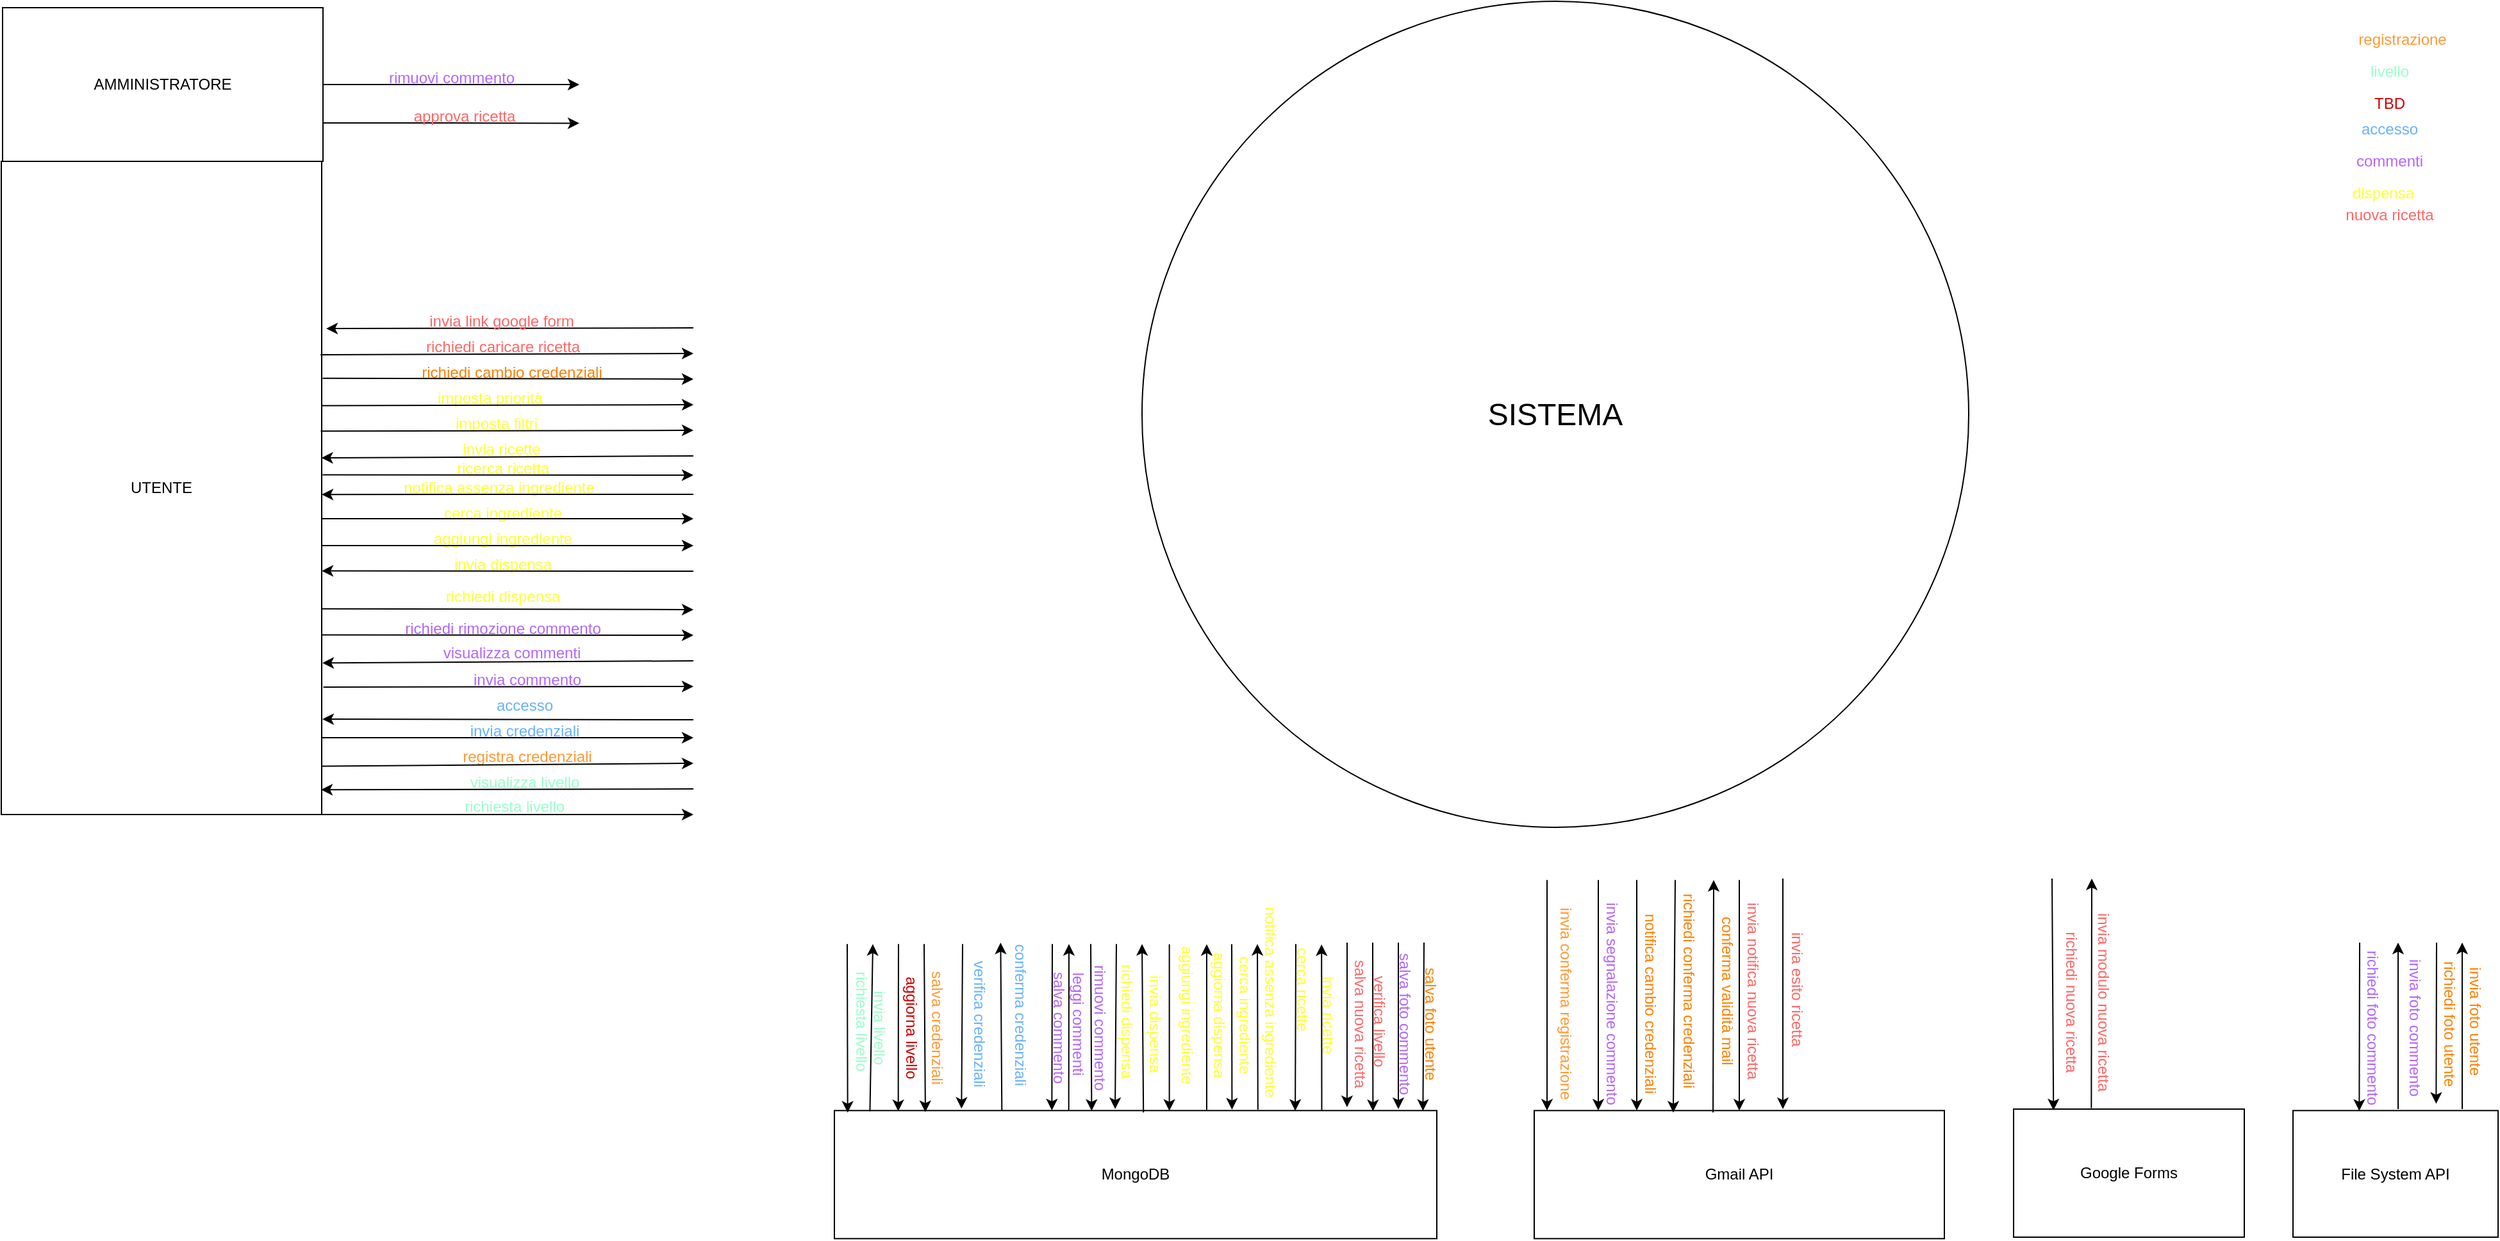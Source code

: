 <mxfile version="20.5.3" type="device"><diagram id="wQBlGms5R-B9E_tC6uIV" name="Pagina-1"><mxGraphModel dx="3764" dy="2195" grid="1" gridSize="10" guides="1" tooltips="1" connect="1" arrows="1" fold="1" page="1" pageScale="1" pageWidth="1169" pageHeight="827" math="0" shadow="0"><root><mxCell id="0"/><mxCell id="1" parent="0"/><mxCell id="0lq4EhsBohzgblfI7gjp-1" value="&lt;font style=&quot;font-size: 24px;&quot;&gt;SISTEMA&lt;/font&gt;" style="ellipse;whiteSpace=wrap;html=1;aspect=fixed;" parent="1" vertex="1"><mxGeometry x="880" y="-165" width="645" height="645" as="geometry"/></mxCell><mxCell id="uP_7H-w4UrX24b1T5Wkm-80" style="edgeStyle=orthogonalEdgeStyle;rounded=0;orthogonalLoop=1;jettySize=auto;html=1;exitX=1;exitY=0.75;exitDx=0;exitDy=0;fontColor=#FF8000;" edge="1" parent="1" source="0lq4EhsBohzgblfI7gjp-4"><mxGeometry relative="1" as="geometry"><mxPoint x="441" y="-69.778" as="targetPoint"/></mxGeometry></mxCell><mxCell id="0lq4EhsBohzgblfI7gjp-4" value="AMMINISTRATORE" style="rounded=0;whiteSpace=wrap;html=1;" parent="1" vertex="1"><mxGeometry x="-9" y="-160" width="250" height="120" as="geometry"/></mxCell><mxCell id="0lq4EhsBohzgblfI7gjp-5" value="UTENTE" style="rounded=0;whiteSpace=wrap;html=1;" parent="1" vertex="1"><mxGeometry x="-10" y="-40" width="250" height="510" as="geometry"/></mxCell><mxCell id="0lq4EhsBohzgblfI7gjp-6" value="MongoDB" style="rounded=0;whiteSpace=wrap;html=1;" parent="1" vertex="1"><mxGeometry x="640" y="701.16" width="470" height="100" as="geometry"/></mxCell><mxCell id="0lq4EhsBohzgblfI7gjp-7" value="File System API" style="rounded=0;whiteSpace=wrap;html=1;" parent="1" vertex="1"><mxGeometry x="1778" y="701.16" width="160" height="98.84" as="geometry"/></mxCell><mxCell id="0lq4EhsBohzgblfI7gjp-8" value="Gmail API" style="whiteSpace=wrap;html=1;" parent="1" vertex="1"><mxGeometry x="1186" y="701.16" width="320" height="100" as="geometry"/></mxCell><mxCell id="0lq4EhsBohzgblfI7gjp-9" value="Google Forms" style="whiteSpace=wrap;html=1;" parent="1" vertex="1"><mxGeometry x="1560" y="700" width="180" height="100" as="geometry"/></mxCell><mxCell id="0lq4EhsBohzgblfI7gjp-13" value="&lt;font style=&quot;font-size: 12px;&quot;&gt;richiesta &lt;/font&gt;&lt;font style=&quot;font-size: 12px;&quot;&gt;livello&lt;/font&gt;" style="text;html=1;align=center;verticalAlign=middle;resizable=0;points=[];autosize=1;fontSize=24;fontColor=#99FFCC;" parent="1" vertex="1"><mxGeometry x="340" y="440" width="100" height="40" as="geometry"/></mxCell><mxCell id="0lq4EhsBohzgblfI7gjp-14" value="" style="endArrow=classic;html=1;rounded=0;fontSize=12;entryX=0.022;entryY=0.016;entryDx=0;entryDy=0;entryPerimeter=0;" parent="1" edge="1" target="0lq4EhsBohzgblfI7gjp-6"><mxGeometry width="50" height="50" relative="1" as="geometry"><mxPoint x="650" y="571.16" as="sourcePoint"/><mxPoint x="650" y="691.16" as="targetPoint"/></mxGeometry></mxCell><mxCell id="0lq4EhsBohzgblfI7gjp-16" value="&lt;font style=&quot;font-size: 12px;&quot;&gt;richiesta &lt;/font&gt;&lt;font style=&quot;font-size: 12px;&quot;&gt;livello&lt;/font&gt;" style="text;html=1;align=center;verticalAlign=middle;resizable=0;points=[];autosize=1;strokeColor=none;fillColor=none;fontSize=24;rotation=90;fontColor=#99FFCC;" parent="1" vertex="1"><mxGeometry x="615" y="611.16" width="100" height="40" as="geometry"/></mxCell><mxCell id="0lq4EhsBohzgblfI7gjp-17" value="" style="endArrow=classic;html=1;rounded=0;fontSize=12;exitX=1;exitY=1;exitDx=0;exitDy=0;edgeStyle=elbowEdgeStyle;elbow=vertical;" parent="1" source="0lq4EhsBohzgblfI7gjp-5" edge="1"><mxGeometry width="50" height="50" relative="1" as="geometry"><mxPoint x="540" y="530" as="sourcePoint"/><mxPoint x="530" y="470" as="targetPoint"/></mxGeometry></mxCell><mxCell id="0lq4EhsBohzgblfI7gjp-20" value="invia livello" style="text;html=1;align=center;verticalAlign=middle;resizable=0;points=[];autosize=1;strokeColor=none;fillColor=none;fontSize=12;rotation=90;fontColor=#99FFCC;" parent="1" vertex="1"><mxGeometry x="635" y="621.16" width="80" height="30" as="geometry"/></mxCell><mxCell id="0lq4EhsBohzgblfI7gjp-22" value="visualizza livello" style="text;html=1;align=center;verticalAlign=middle;resizable=0;points=[];autosize=1;fontSize=12;fontColor=#99FFCC;" parent="1" vertex="1"><mxGeometry x="343" y="430" width="110" height="30" as="geometry"/></mxCell><mxCell id="0lq4EhsBohzgblfI7gjp-24" value="aggiorna livello" style="text;html=1;align=center;verticalAlign=middle;resizable=0;points=[];autosize=1;strokeColor=none;fillColor=none;fontSize=12;fontColor=#CC0000;rotation=90;" parent="1" vertex="1"><mxGeometry x="650" y="621.16" width="100" height="30" as="geometry"/></mxCell><mxCell id="0lq4EhsBohzgblfI7gjp-26" value="&lt;font color=&quot;#ff9933&quot;&gt;registra credenziali&lt;/font&gt;" style="text;html=1;align=center;verticalAlign=middle;resizable=0;points=[];autosize=1;strokeColor=none;fillColor=none;fontSize=12;fontColor=#CC0000;" parent="1" vertex="1"><mxGeometry x="340" y="410" width="120" height="30" as="geometry"/></mxCell><mxCell id="0lq4EhsBohzgblfI7gjp-28" value="salva credenziali" style="text;html=1;align=center;verticalAlign=middle;resizable=0;points=[];autosize=1;strokeColor=none;fillColor=none;fontSize=12;fontColor=#FF9933;rotation=90;" parent="1" vertex="1"><mxGeometry x="665" y="621.16" width="110" height="30" as="geometry"/></mxCell><mxCell id="0lq4EhsBohzgblfI7gjp-30" value="invia conferma registrazione" style="text;html=1;align=center;verticalAlign=middle;resizable=0;points=[];autosize=1;strokeColor=none;fillColor=none;fontSize=12;fontColor=#FF9933;rotation=90;" parent="1" vertex="1"><mxGeometry x="1125" y="602.32" width="170" height="30" as="geometry"/></mxCell><mxCell id="0lq4EhsBohzgblfI7gjp-31" value="registrazione" style="text;html=1;align=center;verticalAlign=middle;resizable=0;points=[];autosize=1;strokeColor=none;fillColor=none;fontSize=12;fontColor=#FF9933;" parent="1" vertex="1"><mxGeometry x="1818" y="-150" width="90" height="30" as="geometry"/></mxCell><mxCell id="0lq4EhsBohzgblfI7gjp-32" value="&lt;font color=&quot;#99ffcc&quot;&gt;livello&lt;/font&gt;" style="text;html=1;align=center;verticalAlign=middle;resizable=0;points=[];autosize=1;strokeColor=none;fillColor=none;fontSize=12;fontColor=#FF9933;" parent="1" vertex="1"><mxGeometry x="1828" y="-125" width="50" height="30" as="geometry"/></mxCell><mxCell id="0lq4EhsBohzgblfI7gjp-33" value="&lt;font color=&quot;#cc0000&quot;&gt;TBD&lt;/font&gt;" style="text;html=1;align=center;verticalAlign=middle;resizable=0;points=[];autosize=1;strokeColor=none;fillColor=none;fontSize=12;fontColor=#99FFCC;" parent="1" vertex="1"><mxGeometry x="1828" y="-100" width="50" height="30" as="geometry"/></mxCell><mxCell id="0lq4EhsBohzgblfI7gjp-35" value="&lt;font color=&quot;#66b2ff&quot;&gt;invia credenziali&lt;/font&gt;" style="text;html=1;align=center;verticalAlign=middle;resizable=0;points=[];autosize=1;strokeColor=none;fillColor=none;fontSize=12;fontColor=#CC0000;" parent="1" vertex="1"><mxGeometry x="343" y="390" width="110" height="30" as="geometry"/></mxCell><mxCell id="0lq4EhsBohzgblfI7gjp-37" value="verifica credenziali" style="text;html=1;align=center;verticalAlign=middle;resizable=0;points=[];autosize=1;strokeColor=none;fillColor=none;fontSize=12;fontColor=#66B2FF;rotation=90;" parent="1" vertex="1"><mxGeometry x="693" y="618.16" width="120" height="30" as="geometry"/></mxCell><mxCell id="0lq4EhsBohzgblfI7gjp-39" value="conferma credenziali" style="text;html=1;align=center;verticalAlign=middle;resizable=0;points=[];autosize=1;strokeColor=none;fillColor=none;fontSize=12;fontColor=#66B2FF;rotation=90;" parent="1" vertex="1"><mxGeometry x="720" y="611.16" width="130" height="30" as="geometry"/></mxCell><mxCell id="0lq4EhsBohzgblfI7gjp-40" value="" style="endArrow=classic;html=1;rounded=0;fontSize=12;fontColor=#66B2FF;elbow=vertical;entryX=1.002;entryY=0.854;entryDx=0;entryDy=0;entryPerimeter=0;" parent="1" target="0lq4EhsBohzgblfI7gjp-5" edge="1"><mxGeometry width="50" height="50" relative="1" as="geometry"><mxPoint x="530" y="396" as="sourcePoint"/><mxPoint x="600" y="480" as="targetPoint"/></mxGeometry></mxCell><mxCell id="0lq4EhsBohzgblfI7gjp-41" value="accesso" style="text;html=1;align=center;verticalAlign=middle;resizable=0;points=[];autosize=1;strokeColor=none;fillColor=none;fontSize=12;fontColor=#66B2FF;" parent="1" vertex="1"><mxGeometry x="363" y="370" width="70" height="30" as="geometry"/></mxCell><mxCell id="0lq4EhsBohzgblfI7gjp-42" value="accesso" style="text;html=1;align=center;verticalAlign=middle;resizable=0;points=[];autosize=1;strokeColor=none;fillColor=none;fontSize=12;fontColor=#66B2FF;" parent="1" vertex="1"><mxGeometry x="1818" y="-80" width="70" height="30" as="geometry"/></mxCell><mxCell id="0lq4EhsBohzgblfI7gjp-44" value="&lt;font color=&quot;#b266ff&quot;&gt;invia commento&lt;/font&gt;" style="text;html=1;align=center;verticalAlign=middle;resizable=0;points=[];autosize=1;strokeColor=none;fillColor=none;fontSize=12;fontColor=#66B2FF;" parent="1" vertex="1"><mxGeometry x="345" y="350" width="110" height="30" as="geometry"/></mxCell><mxCell id="0lq4EhsBohzgblfI7gjp-48" value="salva commento" style="text;html=1;align=center;verticalAlign=middle;resizable=0;points=[];autosize=1;strokeColor=none;fillColor=none;fontSize=12;fontColor=#B266FF;rotation=90;" parent="1" vertex="1"><mxGeometry x="760" y="621.16" width="110" height="30" as="geometry"/></mxCell><mxCell id="0lq4EhsBohzgblfI7gjp-50" value="leggi commenti" style="text;html=1;align=center;verticalAlign=middle;resizable=0;points=[];autosize=1;strokeColor=none;fillColor=none;fontSize=12;fontColor=#B266FF;rotation=90;" parent="1" vertex="1"><mxGeometry x="780" y="618.16" width="100" height="30" as="geometry"/></mxCell><mxCell id="0lq4EhsBohzgblfI7gjp-52" value="visualizza commenti" style="text;html=1;align=center;verticalAlign=middle;resizable=0;points=[];autosize=1;strokeColor=none;fillColor=none;fontSize=12;fontColor=#B266FF;" parent="1" vertex="1"><mxGeometry x="323" y="329" width="130" height="30" as="geometry"/></mxCell><mxCell id="0lq4EhsBohzgblfI7gjp-54" value="richiedi rimozione commento" style="text;html=1;align=center;verticalAlign=middle;resizable=0;points=[];autosize=1;strokeColor=none;fillColor=none;fontSize=12;fontColor=#B266FF;" parent="1" vertex="1"><mxGeometry x="291" y="310" width="180" height="30" as="geometry"/></mxCell><mxCell id="0lq4EhsBohzgblfI7gjp-56" value="rimuovi commento" style="text;html=1;align=center;verticalAlign=middle;resizable=0;points=[];autosize=1;strokeColor=none;fillColor=none;fontSize=12;fontColor=#B266FF;rotation=90;" parent="1" vertex="1"><mxGeometry x="787" y="621.16" width="120" height="30" as="geometry"/></mxCell><mxCell id="0lq4EhsBohzgblfI7gjp-60" value="invia segnalazione commento" style="text;html=1;align=center;verticalAlign=middle;resizable=0;points=[];autosize=1;strokeColor=none;fillColor=none;fontSize=12;fontColor=#B266FF;rotation=90;" parent="1" vertex="1"><mxGeometry x="1156" y="602.32" width="180" height="30" as="geometry"/></mxCell><mxCell id="0lq4EhsBohzgblfI7gjp-62" value="rimuovi commento" style="text;html=1;align=center;verticalAlign=middle;resizable=0;points=[];autosize=1;strokeColor=none;fillColor=none;fontSize=12;fontColor=#B266FF;rotation=0;" parent="1" vertex="1"><mxGeometry x="281" y="-120" width="120" height="30" as="geometry"/></mxCell><mxCell id="0lq4EhsBohzgblfI7gjp-63" value="" style="endArrow=classic;html=1;rounded=0;fontSize=12;fontColor=#B266FF;elbow=vertical;entryX=0.998;entryY=0.962;entryDx=0;entryDy=0;entryPerimeter=0;" parent="1" target="0lq4EhsBohzgblfI7gjp-5" edge="1"><mxGeometry width="50" height="50" relative="1" as="geometry"><mxPoint x="530" y="450" as="sourcePoint"/><mxPoint x="590" y="360" as="targetPoint"/></mxGeometry></mxCell><mxCell id="0lq4EhsBohzgblfI7gjp-64" value="" style="endArrow=classic;html=1;rounded=0;fontSize=12;fontColor=#B266FF;elbow=vertical;exitX=1;exitY=0.926;exitDx=0;exitDy=0;exitPerimeter=0;" parent="1" source="0lq4EhsBohzgblfI7gjp-5" edge="1"><mxGeometry width="50" height="50" relative="1" as="geometry"><mxPoint x="540" y="410" as="sourcePoint"/><mxPoint x="530" y="430" as="targetPoint"/></mxGeometry></mxCell><mxCell id="0lq4EhsBohzgblfI7gjp-65" value="" style="endArrow=classic;html=1;rounded=0;fontSize=12;fontColor=#B266FF;elbow=vertical;" parent="1" edge="1"><mxGeometry width="50" height="50" relative="1" as="geometry"><mxPoint x="240" y="410" as="sourcePoint"/><mxPoint x="530" y="410" as="targetPoint"/></mxGeometry></mxCell><mxCell id="0lq4EhsBohzgblfI7gjp-67" value="" style="endArrow=classic;html=1;rounded=0;fontSize=12;fontColor=#B266FF;elbow=vertical;exitX=1.005;exitY=0.805;exitDx=0;exitDy=0;exitPerimeter=0;" parent="1" source="0lq4EhsBohzgblfI7gjp-5" edge="1"><mxGeometry width="50" height="50" relative="1" as="geometry"><mxPoint x="480" y="360" as="sourcePoint"/><mxPoint x="530" y="370" as="targetPoint"/></mxGeometry></mxCell><mxCell id="0lq4EhsBohzgblfI7gjp-70" value="" style="endArrow=classic;html=1;rounded=0;fontSize=12;fontColor=#B266FF;elbow=vertical;exitX=1.002;exitY=0.725;exitDx=0;exitDy=0;exitPerimeter=0;" parent="1" source="0lq4EhsBohzgblfI7gjp-5" edge="1"><mxGeometry width="50" height="50" relative="1" as="geometry"><mxPoint x="420" y="330" as="sourcePoint"/><mxPoint x="530" y="330" as="targetPoint"/></mxGeometry></mxCell><mxCell id="0lq4EhsBohzgblfI7gjp-71" value="commenti" style="text;html=1;align=center;verticalAlign=middle;resizable=0;points=[];autosize=1;strokeColor=none;fillColor=none;fontSize=12;fontColor=#B266FF;" parent="1" vertex="1"><mxGeometry x="1813" y="-55" width="80" height="30" as="geometry"/></mxCell><mxCell id="uP_7H-w4UrX24b1T5Wkm-2" value="&lt;font color=&quot;#ffff33&quot;&gt;richiedi dispensa&lt;/font&gt;" style="text;html=1;align=center;verticalAlign=middle;resizable=0;points=[];autosize=1;" vertex="1" parent="1"><mxGeometry x="326" y="285" width="110" height="30" as="geometry"/></mxCell><mxCell id="uP_7H-w4UrX24b1T5Wkm-4" value="richiedi dispensa" style="text;html=1;align=center;verticalAlign=middle;resizable=0;points=[];autosize=1;strokeColor=none;fillColor=none;fontColor=#FFFF33;rotation=90;" vertex="1" parent="1"><mxGeometry x="813" y="616.16" width="110" height="30" as="geometry"/></mxCell><mxCell id="uP_7H-w4UrX24b1T5Wkm-6" value="invia dispensa" style="text;html=1;align=center;verticalAlign=middle;resizable=0;points=[];autosize=1;strokeColor=none;fillColor=none;fontColor=#FFFF33;rotation=90;" vertex="1" parent="1"><mxGeometry x="840" y="618.16" width="100" height="30" as="geometry"/></mxCell><mxCell id="uP_7H-w4UrX24b1T5Wkm-8" value="invia dispensa" style="text;html=1;align=center;verticalAlign=middle;resizable=0;points=[];autosize=1;strokeColor=none;fillColor=none;fontColor=#FFFF33;" vertex="1" parent="1"><mxGeometry x="331" y="260" width="100" height="30" as="geometry"/></mxCell><mxCell id="uP_7H-w4UrX24b1T5Wkm-10" value="aggiungi ingrediente" style="text;html=1;align=center;verticalAlign=middle;resizable=0;points=[];autosize=1;strokeColor=none;fillColor=none;fontColor=#FFFF33;" vertex="1" parent="1"><mxGeometry x="316" y="240" width="130" height="30" as="geometry"/></mxCell><mxCell id="uP_7H-w4UrX24b1T5Wkm-12" value="aggiungi ingrediente" style="text;html=1;align=center;verticalAlign=middle;resizable=0;points=[];autosize=1;strokeColor=none;fillColor=none;fontColor=#FFFF33;rotation=90;" vertex="1" parent="1"><mxGeometry x="850" y="611.16" width="130" height="30" as="geometry"/></mxCell><mxCell id="uP_7H-w4UrX24b1T5Wkm-14" value="aggiorna dispensa" style="text;html=1;align=center;verticalAlign=middle;resizable=0;points=[];autosize=1;strokeColor=none;fillColor=none;fontColor=#FFFF33;rotation=90;" vertex="1" parent="1"><mxGeometry x="880" y="611.16" width="120" height="30" as="geometry"/></mxCell><mxCell id="uP_7H-w4UrX24b1T5Wkm-16" value="cerca ingrediente" style="text;html=1;align=center;verticalAlign=middle;resizable=0;points=[];autosize=1;strokeColor=none;fillColor=none;fontColor=#FFFF33;" vertex="1" parent="1"><mxGeometry x="321" y="220" width="120" height="30" as="geometry"/></mxCell><mxCell id="uP_7H-w4UrX24b1T5Wkm-18" value="cerca ingrediente" style="text;html=1;align=center;verticalAlign=middle;resizable=0;points=[];autosize=1;strokeColor=none;fillColor=none;fontColor=#FFFF33;rotation=90;" vertex="1" parent="1"><mxGeometry x="900" y="611.16" width="120" height="30" as="geometry"/></mxCell><mxCell id="uP_7H-w4UrX24b1T5Wkm-20" value="notifica assenza ingrediente" style="text;html=1;align=center;verticalAlign=middle;resizable=0;points=[];autosize=1;strokeColor=none;fillColor=none;fontColor=#FFFF33;rotation=90;" vertex="1" parent="1"><mxGeometry x="895" y="601.16" width="170" height="30" as="geometry"/></mxCell><mxCell id="uP_7H-w4UrX24b1T5Wkm-22" value="notifica assenza ingrediente" style="text;html=1;align=center;verticalAlign=middle;resizable=0;points=[];autosize=1;strokeColor=none;fillColor=none;fontColor=#FFFF33;" vertex="1" parent="1"><mxGeometry x="293" y="200" width="170" height="30" as="geometry"/></mxCell><mxCell id="uP_7H-w4UrX24b1T5Wkm-24" value="ricerca ricetta" style="text;html=1;align=center;verticalAlign=middle;resizable=0;points=[];autosize=1;strokeColor=none;fillColor=none;fontColor=#FFFF33;" vertex="1" parent="1"><mxGeometry x="331" y="185" width="100" height="30" as="geometry"/></mxCell><mxCell id="uP_7H-w4UrX24b1T5Wkm-26" value="cerca ricette" style="text;html=1;align=center;verticalAlign=middle;resizable=0;points=[];autosize=1;strokeColor=none;fillColor=none;fontColor=#FFFF33;rotation=90;" vertex="1" parent="1"><mxGeometry x="960" y="591.16" width="90" height="30" as="geometry"/></mxCell><mxCell id="uP_7H-w4UrX24b1T5Wkm-28" value="invia ricette" style="text;html=1;align=center;verticalAlign=middle;resizable=0;points=[];autosize=1;strokeColor=none;fillColor=none;fontColor=#FFFF33;rotation=90;" vertex="1" parent="1"><mxGeometry x="985" y="611.16" width="80" height="30" as="geometry"/></mxCell><mxCell id="uP_7H-w4UrX24b1T5Wkm-30" value="invia ricette" style="text;html=1;align=center;verticalAlign=middle;resizable=0;points=[];autosize=1;strokeColor=none;fillColor=none;fontColor=#FFFF33;" vertex="1" parent="1"><mxGeometry x="340" y="170" width="80" height="30" as="geometry"/></mxCell><mxCell id="uP_7H-w4UrX24b1T5Wkm-33" value="imposta filtri" style="text;html=1;align=center;verticalAlign=middle;resizable=0;points=[];autosize=1;strokeColor=none;fillColor=none;fontColor=#FFFF33;" vertex="1" parent="1"><mxGeometry x="331" y="150" width="90" height="30" as="geometry"/></mxCell><mxCell id="uP_7H-w4UrX24b1T5Wkm-35" value="imposta priorità" style="text;html=1;align=center;verticalAlign=middle;resizable=0;points=[];autosize=1;strokeColor=none;fillColor=none;fontColor=#FFFF33;" vertex="1" parent="1"><mxGeometry x="316" y="130" width="110" height="30" as="geometry"/></mxCell><mxCell id="uP_7H-w4UrX24b1T5Wkm-36" value="dispensa" style="text;html=1;align=center;verticalAlign=middle;resizable=0;points=[];autosize=1;strokeColor=none;fillColor=none;fontColor=#FFFF33;" vertex="1" parent="1"><mxGeometry x="1813" y="-30" width="70" height="30" as="geometry"/></mxCell><mxCell id="uP_7H-w4UrX24b1T5Wkm-39" value="&lt;font color=&quot;#ff8000&quot;&gt;richiedi cambio credenziali&lt;/font&gt;" style="text;html=1;align=center;verticalAlign=middle;resizable=0;points=[];autosize=1;strokeColor=none;fillColor=none;fontColor=#FFFF33;" vertex="1" parent="1"><mxGeometry x="308" y="110" width="160" height="30" as="geometry"/></mxCell><mxCell id="uP_7H-w4UrX24b1T5Wkm-40" value="" style="endArrow=classic;html=1;rounded=0;fontColor=#FF8000;entryX=1.002;entryY=0.768;entryDx=0;entryDy=0;entryPerimeter=0;" edge="1" parent="1" target="0lq4EhsBohzgblfI7gjp-5"><mxGeometry width="50" height="50" relative="1" as="geometry"><mxPoint x="530" y="350" as="sourcePoint"/><mxPoint x="390" y="300" as="targetPoint"/></mxGeometry></mxCell><mxCell id="uP_7H-w4UrX24b1T5Wkm-41" value="" style="endArrow=classic;html=1;rounded=0;fontColor=#FF8000;exitX=0.998;exitY=0.685;exitDx=0;exitDy=0;exitPerimeter=0;" edge="1" parent="1" source="0lq4EhsBohzgblfI7gjp-5"><mxGeometry width="50" height="50" relative="1" as="geometry"><mxPoint x="340" y="350" as="sourcePoint"/><mxPoint x="530" y="310" as="targetPoint"/></mxGeometry></mxCell><mxCell id="uP_7H-w4UrX24b1T5Wkm-42" value="" style="endArrow=classic;html=1;rounded=0;fontColor=#FF8000;entryX=1;entryY=0.627;entryDx=0;entryDy=0;entryPerimeter=0;" edge="1" parent="1" target="0lq4EhsBohzgblfI7gjp-5"><mxGeometry width="50" height="50" relative="1" as="geometry"><mxPoint x="530" y="280" as="sourcePoint"/><mxPoint x="390" y="300" as="targetPoint"/></mxGeometry></mxCell><mxCell id="uP_7H-w4UrX24b1T5Wkm-43" value="" style="endArrow=classic;html=1;rounded=0;fontColor=#FF8000;" edge="1" parent="1"><mxGeometry width="50" height="50" relative="1" as="geometry"><mxPoint x="240" y="260" as="sourcePoint"/><mxPoint x="530" y="260" as="targetPoint"/></mxGeometry></mxCell><mxCell id="uP_7H-w4UrX24b1T5Wkm-44" value="" style="endArrow=classic;html=1;rounded=0;fontColor=#FF8000;exitX=0.998;exitY=0.547;exitDx=0;exitDy=0;exitPerimeter=0;" edge="1" parent="1" source="0lq4EhsBohzgblfI7gjp-5"><mxGeometry width="50" height="50" relative="1" as="geometry"><mxPoint x="340" y="350" as="sourcePoint"/><mxPoint x="530" y="239" as="targetPoint"/></mxGeometry></mxCell><mxCell id="uP_7H-w4UrX24b1T5Wkm-45" value="" style="endArrow=classic;html=1;rounded=0;fontColor=#FF8000;entryX=1;entryY=0.51;entryDx=0;entryDy=0;entryPerimeter=0;" edge="1" parent="1" target="0lq4EhsBohzgblfI7gjp-5"><mxGeometry width="50" height="50" relative="1" as="geometry"><mxPoint x="530" y="220" as="sourcePoint"/><mxPoint x="390" y="300" as="targetPoint"/></mxGeometry></mxCell><mxCell id="uP_7H-w4UrX24b1T5Wkm-46" value="" style="endArrow=classic;html=1;rounded=0;fontColor=#FF8000;exitX=1.003;exitY=0.48;exitDx=0;exitDy=0;exitPerimeter=0;" edge="1" parent="1" source="0lq4EhsBohzgblfI7gjp-5"><mxGeometry width="50" height="50" relative="1" as="geometry"><mxPoint x="380" y="220" as="sourcePoint"/><mxPoint x="530" y="205" as="targetPoint"/></mxGeometry></mxCell><mxCell id="uP_7H-w4UrX24b1T5Wkm-47" value="" style="endArrow=classic;html=1;rounded=0;fontColor=#FF8000;entryX=0.999;entryY=0.454;entryDx=0;entryDy=0;entryPerimeter=0;" edge="1" parent="1" target="0lq4EhsBohzgblfI7gjp-5"><mxGeometry width="50" height="50" relative="1" as="geometry"><mxPoint x="530" y="190" as="sourcePoint"/><mxPoint x="430" y="170" as="targetPoint"/></mxGeometry></mxCell><mxCell id="uP_7H-w4UrX24b1T5Wkm-48" value="" style="endArrow=classic;html=1;rounded=0;fontColor=#FF8000;exitX=0.997;exitY=0.413;exitDx=0;exitDy=0;exitPerimeter=0;" edge="1" parent="1" source="0lq4EhsBohzgblfI7gjp-5"><mxGeometry width="50" height="50" relative="1" as="geometry"><mxPoint x="380" y="220" as="sourcePoint"/><mxPoint x="530" y="170" as="targetPoint"/></mxGeometry></mxCell><mxCell id="uP_7H-w4UrX24b1T5Wkm-49" value="" style="endArrow=classic;html=1;rounded=0;fontColor=#FF8000;exitX=1;exitY=0.374;exitDx=0;exitDy=0;exitPerimeter=0;" edge="1" parent="1" source="0lq4EhsBohzgblfI7gjp-5"><mxGeometry width="50" height="50" relative="1" as="geometry"><mxPoint x="380" y="220" as="sourcePoint"/><mxPoint x="530" y="150" as="targetPoint"/></mxGeometry></mxCell><mxCell id="uP_7H-w4UrX24b1T5Wkm-50" value="" style="endArrow=classic;html=1;rounded=0;fontColor=#FF8000;exitX=1.003;exitY=0.332;exitDx=0;exitDy=0;exitPerimeter=0;" edge="1" parent="1" source="0lq4EhsBohzgblfI7gjp-5"><mxGeometry width="50" height="50" relative="1" as="geometry"><mxPoint x="380" y="220" as="sourcePoint"/><mxPoint x="530" y="130" as="targetPoint"/></mxGeometry></mxCell><mxCell id="uP_7H-w4UrX24b1T5Wkm-53" value="" style="endArrow=classic;html=1;rounded=0;fontColor=#FF8000;exitX=0.059;exitY=0.005;exitDx=0;exitDy=0;exitPerimeter=0;" edge="1" parent="1" source="0lq4EhsBohzgblfI7gjp-6"><mxGeometry width="50" height="50" relative="1" as="geometry"><mxPoint x="670" y="571.16" as="sourcePoint"/><mxPoint x="670" y="571.16" as="targetPoint"/></mxGeometry></mxCell><mxCell id="uP_7H-w4UrX24b1T5Wkm-54" value="" style="endArrow=classic;html=1;rounded=0;fontColor=#FF8000;entryX=0.106;entryY=0.005;entryDx=0;entryDy=0;entryPerimeter=0;" edge="1" parent="1" target="0lq4EhsBohzgblfI7gjp-6"><mxGeometry width="50" height="50" relative="1" as="geometry"><mxPoint x="690" y="571.16" as="sourcePoint"/><mxPoint x="750" y="591.16" as="targetPoint"/></mxGeometry></mxCell><mxCell id="uP_7H-w4UrX24b1T5Wkm-55" value="" style="endArrow=classic;html=1;rounded=0;fontColor=#FF8000;entryX=0.151;entryY=0.012;entryDx=0;entryDy=0;entryPerimeter=0;" edge="1" parent="1" target="0lq4EhsBohzgblfI7gjp-6"><mxGeometry width="50" height="50" relative="1" as="geometry"><mxPoint x="710" y="571.16" as="sourcePoint"/><mxPoint x="750" y="591.16" as="targetPoint"/></mxGeometry></mxCell><mxCell id="uP_7H-w4UrX24b1T5Wkm-56" value="" style="endArrow=classic;html=1;rounded=0;fontColor=#FF8000;entryX=0.211;entryY=-0.015;entryDx=0;entryDy=0;entryPerimeter=0;" edge="1" parent="1" target="0lq4EhsBohzgblfI7gjp-6"><mxGeometry width="50" height="50" relative="1" as="geometry"><mxPoint x="740" y="571.16" as="sourcePoint"/><mxPoint x="750" y="591.16" as="targetPoint"/></mxGeometry></mxCell><mxCell id="uP_7H-w4UrX24b1T5Wkm-57" value="" style="endArrow=classic;html=1;rounded=0;fontColor=#FF8000;exitX=0.278;exitY=0.002;exitDx=0;exitDy=0;exitPerimeter=0;entryX=0.068;entryY=1.011;entryDx=0;entryDy=0;entryPerimeter=0;" edge="1" parent="1" source="0lq4EhsBohzgblfI7gjp-6" target="0lq4EhsBohzgblfI7gjp-39"><mxGeometry width="50" height="50" relative="1" as="geometry"><mxPoint x="760" y="541.16" as="sourcePoint"/><mxPoint x="750" y="591.16" as="targetPoint"/></mxGeometry></mxCell><mxCell id="uP_7H-w4UrX24b1T5Wkm-58" value="" style="endArrow=classic;html=1;rounded=0;fontColor=#FF8000;entryX=0.361;entryY=-0.002;entryDx=0;entryDy=0;entryPerimeter=0;" edge="1" parent="1" target="0lq4EhsBohzgblfI7gjp-6"><mxGeometry width="50" height="50" relative="1" as="geometry"><mxPoint x="810" y="571.16" as="sourcePoint"/><mxPoint x="750" y="641.16" as="targetPoint"/></mxGeometry></mxCell><mxCell id="uP_7H-w4UrX24b1T5Wkm-59" value="" style="endArrow=classic;html=1;rounded=0;fontColor=#FF8000;exitX=0.389;exitY=-0.002;exitDx=0;exitDy=0;exitPerimeter=0;" edge="1" parent="1" source="0lq4EhsBohzgblfI7gjp-6"><mxGeometry width="50" height="50" relative="1" as="geometry"><mxPoint x="810" y="641.16" as="sourcePoint"/><mxPoint x="823" y="571.16" as="targetPoint"/></mxGeometry></mxCell><mxCell id="uP_7H-w4UrX24b1T5Wkm-60" value="" style="endArrow=classic;html=1;rounded=0;fontColor=#FF8000;entryX=0.427;entryY=0.002;entryDx=0;entryDy=0;entryPerimeter=0;" edge="1" parent="1" target="0lq4EhsBohzgblfI7gjp-6"><mxGeometry width="50" height="50" relative="1" as="geometry"><mxPoint x="840" y="571.16" as="sourcePoint"/><mxPoint x="860" y="591.16" as="targetPoint"/></mxGeometry></mxCell><mxCell id="uP_7H-w4UrX24b1T5Wkm-61" value="" style="endArrow=classic;html=1;rounded=0;fontColor=#FF8000;entryX=0.466;entryY=-0.012;entryDx=0;entryDy=0;entryPerimeter=0;" edge="1" parent="1" target="0lq4EhsBohzgblfI7gjp-6"><mxGeometry width="50" height="50" relative="1" as="geometry"><mxPoint x="860" y="571.16" as="sourcePoint"/><mxPoint x="860" y="591.16" as="targetPoint"/></mxGeometry></mxCell><mxCell id="uP_7H-w4UrX24b1T5Wkm-62" value="" style="endArrow=classic;html=1;rounded=0;fontColor=#FF8000;exitX=0.513;exitY=0.015;exitDx=0;exitDy=0;exitPerimeter=0;" edge="1" parent="1" source="0lq4EhsBohzgblfI7gjp-6"><mxGeometry width="50" height="50" relative="1" as="geometry"><mxPoint x="810" y="641.16" as="sourcePoint"/><mxPoint x="880" y="571.16" as="targetPoint"/></mxGeometry></mxCell><mxCell id="uP_7H-w4UrX24b1T5Wkm-63" value="" style="endArrow=classic;html=1;rounded=0;fontColor=#FF8000;exitX=0.078;exitY=0.956;exitDx=0;exitDy=0;exitPerimeter=0;entryX=0.556;entryY=0.002;entryDx=0;entryDy=0;entryPerimeter=0;" edge="1" parent="1" source="uP_7H-w4UrX24b1T5Wkm-12" target="0lq4EhsBohzgblfI7gjp-6"><mxGeometry width="50" height="50" relative="1" as="geometry"><mxPoint x="810" y="641.16" as="sourcePoint"/><mxPoint x="860" y="591.16" as="targetPoint"/></mxGeometry></mxCell><mxCell id="uP_7H-w4UrX24b1T5Wkm-64" value="" style="endArrow=classic;html=1;rounded=0;fontColor=#FF8000;exitX=0.618;exitY=-0.005;exitDx=0;exitDy=0;exitPerimeter=0;entryX=0.042;entryY=0.818;entryDx=0;entryDy=0;entryPerimeter=0;" edge="1" parent="1" source="0lq4EhsBohzgblfI7gjp-6" target="uP_7H-w4UrX24b1T5Wkm-14"><mxGeometry width="50" height="50" relative="1" as="geometry"><mxPoint x="810" y="641.16" as="sourcePoint"/><mxPoint x="860" y="591.16" as="targetPoint"/></mxGeometry></mxCell><mxCell id="uP_7H-w4UrX24b1T5Wkm-65" value="" style="endArrow=classic;html=1;rounded=0;fontColor=#FF8000;exitX=0.042;exitY=0.833;exitDx=0;exitDy=0;exitPerimeter=0;entryX=0.66;entryY=-0.008;entryDx=0;entryDy=0;entryPerimeter=0;" edge="1" parent="1" source="uP_7H-w4UrX24b1T5Wkm-18" target="0lq4EhsBohzgblfI7gjp-6"><mxGeometry width="50" height="50" relative="1" as="geometry"><mxPoint x="810" y="641.16" as="sourcePoint"/><mxPoint x="860" y="591.16" as="targetPoint"/></mxGeometry></mxCell><mxCell id="uP_7H-w4UrX24b1T5Wkm-66" value="" style="endArrow=classic;html=1;rounded=0;fontColor=#FF8000;exitX=0.703;exitY=-0.008;exitDx=0;exitDy=0;exitPerimeter=0;entryX=0.235;entryY=0.833;entryDx=0;entryDy=0;entryPerimeter=0;" edge="1" parent="1" source="0lq4EhsBohzgblfI7gjp-6" target="uP_7H-w4UrX24b1T5Wkm-20"><mxGeometry width="50" height="50" relative="1" as="geometry"><mxPoint x="810" y="641.16" as="sourcePoint"/><mxPoint x="860" y="591.16" as="targetPoint"/></mxGeometry></mxCell><mxCell id="uP_7H-w4UrX24b1T5Wkm-68" value="" style="endArrow=classic;html=1;rounded=0;fontColor=#FF8000;exitX=0.111;exitY=0.667;exitDx=0;exitDy=0;exitPerimeter=0;entryX=0.765;entryY=0.002;entryDx=0;entryDy=0;entryPerimeter=0;" edge="1" parent="1" source="uP_7H-w4UrX24b1T5Wkm-26" target="0lq4EhsBohzgblfI7gjp-6"><mxGeometry width="50" height="50" relative="1" as="geometry"><mxPoint x="810" y="641.16" as="sourcePoint"/><mxPoint x="860" y="591.16" as="targetPoint"/></mxGeometry></mxCell><mxCell id="uP_7H-w4UrX24b1T5Wkm-69" value="" style="endArrow=classic;html=1;rounded=0;fontColor=#FF8000;exitX=0.809;exitY=0;exitDx=0;exitDy=0;exitPerimeter=0;entryX=0.114;entryY=-0.003;entryDx=0;entryDy=0;entryPerimeter=0;" edge="1" parent="1" source="0lq4EhsBohzgblfI7gjp-6" target="uP_7H-w4UrX24b1T5Wkm-26"><mxGeometry width="50" height="50" relative="1" as="geometry"><mxPoint x="950" y="641.16" as="sourcePoint"/><mxPoint x="1000" y="591.16" as="targetPoint"/></mxGeometry></mxCell><mxCell id="uP_7H-w4UrX24b1T5Wkm-71" value="" style="endArrow=classic;html=1;rounded=0;fontColor=#FF8000;" edge="1" parent="1"><mxGeometry width="50" height="50" relative="1" as="geometry"><mxPoint x="1196" y="521.16" as="sourcePoint"/><mxPoint x="1196" y="701.16" as="targetPoint"/></mxGeometry></mxCell><mxCell id="uP_7H-w4UrX24b1T5Wkm-72" value="" style="endArrow=classic;html=1;rounded=0;fontColor=#FF8000;" edge="1" parent="1"><mxGeometry width="50" height="50" relative="1" as="geometry"><mxPoint x="1236" y="521.16" as="sourcePoint"/><mxPoint x="1236" y="701.16" as="targetPoint"/></mxGeometry></mxCell><mxCell id="uP_7H-w4UrX24b1T5Wkm-73" value="" style="endArrow=classic;html=1;rounded=0;fontColor=#FF8000;entryX=0.25;entryY=0;entryDx=0;entryDy=0;" edge="1" parent="1" target="0lq4EhsBohzgblfI7gjp-8"><mxGeometry width="50" height="50" relative="1" as="geometry"><mxPoint x="1266" y="521.16" as="sourcePoint"/><mxPoint x="1226" y="551.16" as="targetPoint"/></mxGeometry></mxCell><mxCell id="uP_7H-w4UrX24b1T5Wkm-74" value="notifica cambio credenziali" style="text;html=1;align=center;verticalAlign=middle;resizable=0;points=[];autosize=1;strokeColor=none;fillColor=none;fontColor=#FF8000;rotation=90;" vertex="1" parent="1"><mxGeometry x="1196" y="602.32" width="160" height="30" as="geometry"/></mxCell><mxCell id="uP_7H-w4UrX24b1T5Wkm-75" value="" style="endArrow=classic;html=1;rounded=0;fontColor=#FF8000;entryX=0.339;entryY=0.016;entryDx=0;entryDy=0;entryPerimeter=0;" edge="1" parent="1" target="0lq4EhsBohzgblfI7gjp-8"><mxGeometry width="50" height="50" relative="1" as="geometry"><mxPoint x="1296" y="521.16" as="sourcePoint"/><mxPoint x="1266" y="551.16" as="targetPoint"/></mxGeometry></mxCell><mxCell id="uP_7H-w4UrX24b1T5Wkm-76" value="richiedi conferma credenziali" style="text;html=1;align=center;verticalAlign=middle;resizable=0;points=[];autosize=1;strokeColor=none;fillColor=none;fontColor=#FF8000;rotation=90;" vertex="1" parent="1"><mxGeometry x="1216" y="592.32" width="180" height="30" as="geometry"/></mxCell><mxCell id="uP_7H-w4UrX24b1T5Wkm-77" value="" style="endArrow=classic;html=1;rounded=0;fontColor=#FF8000;exitX=0.436;exitY=0.015;exitDx=0;exitDy=0;exitPerimeter=0;" edge="1" parent="1" source="0lq4EhsBohzgblfI7gjp-8"><mxGeometry width="50" height="50" relative="1" as="geometry"><mxPoint x="1216" y="601.16" as="sourcePoint"/><mxPoint x="1326" y="521.16" as="targetPoint"/></mxGeometry></mxCell><mxCell id="uP_7H-w4UrX24b1T5Wkm-78" value="conferma validità mail" style="text;html=1;align=center;verticalAlign=middle;resizable=0;points=[];autosize=1;strokeColor=none;fillColor=none;fontColor=#FF8000;rotation=90;" vertex="1" parent="1"><mxGeometry x="1266" y="592.32" width="140" height="30" as="geometry"/></mxCell><mxCell id="uP_7H-w4UrX24b1T5Wkm-79" value="" style="endArrow=classic;html=1;rounded=0;fontColor=#FF8000;exitX=1;exitY=0.5;exitDx=0;exitDy=0;" edge="1" parent="1" source="0lq4EhsBohzgblfI7gjp-4"><mxGeometry width="50" height="50" relative="1" as="geometry"><mxPoint x="261" y="-120" as="sourcePoint"/><mxPoint x="441" y="-100" as="targetPoint"/></mxGeometry></mxCell><mxCell id="uP_7H-w4UrX24b1T5Wkm-81" value="&lt;font color=&quot;#ff6666&quot;&gt;approva ricetta&lt;/font&gt;" style="text;html=1;align=center;verticalAlign=middle;resizable=0;points=[];autosize=1;strokeColor=none;fillColor=none;fontColor=#FF8000;" vertex="1" parent="1"><mxGeometry x="301" y="-90" width="100" height="30" as="geometry"/></mxCell><mxCell id="uP_7H-w4UrX24b1T5Wkm-82" value="" style="endArrow=classic;html=1;rounded=0;fontColor=#FF6666;exitX=0.996;exitY=0.296;exitDx=0;exitDy=0;exitPerimeter=0;" edge="1" parent="1" source="0lq4EhsBohzgblfI7gjp-5"><mxGeometry width="50" height="50" relative="1" as="geometry"><mxPoint x="240" y="120" as="sourcePoint"/><mxPoint x="530" y="110" as="targetPoint"/></mxGeometry></mxCell><mxCell id="uP_7H-w4UrX24b1T5Wkm-83" value="richiedi caricare ricetta" style="text;html=1;align=center;verticalAlign=middle;resizable=0;points=[];autosize=1;strokeColor=none;fillColor=none;fontColor=#FF6666;" vertex="1" parent="1"><mxGeometry x="311" y="90" width="140" height="30" as="geometry"/></mxCell><mxCell id="uP_7H-w4UrX24b1T5Wkm-84" value="" style="endArrow=classic;html=1;rounded=0;fontColor=#FF6666;entryX=1.014;entryY=0.256;entryDx=0;entryDy=0;entryPerimeter=0;" edge="1" parent="1" target="0lq4EhsBohzgblfI7gjp-5"><mxGeometry width="50" height="50" relative="1" as="geometry"><mxPoint x="530" y="90" as="sourcePoint"/><mxPoint x="420" y="60" as="targetPoint"/></mxGeometry></mxCell><mxCell id="uP_7H-w4UrX24b1T5Wkm-85" value="invia link google form" style="text;html=1;align=center;verticalAlign=middle;resizable=0;points=[];autosize=1;strokeColor=none;fillColor=none;fontColor=#FF6666;" vertex="1" parent="1"><mxGeometry x="310" y="70" width="140" height="30" as="geometry"/></mxCell><mxCell id="uP_7H-w4UrX24b1T5Wkm-86" value="" style="endArrow=classic;html=1;rounded=0;fontColor=#FF6666;entryX=0.5;entryY=0;entryDx=0;entryDy=0;" edge="1" parent="1" target="0lq4EhsBohzgblfI7gjp-8"><mxGeometry width="50" height="50" relative="1" as="geometry"><mxPoint x="1346" y="521.16" as="sourcePoint"/><mxPoint x="1446" y="561.16" as="targetPoint"/></mxGeometry></mxCell><mxCell id="uP_7H-w4UrX24b1T5Wkm-87" value="invia notifica nuova ricetta" style="text;html=1;align=center;verticalAlign=middle;resizable=0;points=[];autosize=1;strokeColor=none;fillColor=none;fontColor=#FF6666;rotation=90;" vertex="1" parent="1"><mxGeometry x="1276" y="592.32" width="160" height="30" as="geometry"/></mxCell><mxCell id="uP_7H-w4UrX24b1T5Wkm-88" value="" style="endArrow=classic;html=1;rounded=0;fontColor=#FF6666;entryX=0.173;entryY=0.01;entryDx=0;entryDy=0;entryPerimeter=0;" edge="1" parent="1" target="0lq4EhsBohzgblfI7gjp-9"><mxGeometry width="50" height="50" relative="1" as="geometry"><mxPoint x="1590" y="520" as="sourcePoint"/><mxPoint x="1380" y="560" as="targetPoint"/></mxGeometry></mxCell><mxCell id="uP_7H-w4UrX24b1T5Wkm-89" value="richiedi nuova ricetta" style="text;html=1;align=center;verticalAlign=middle;resizable=0;points=[];autosize=1;strokeColor=none;fillColor=none;fontColor=#FF6666;rotation=90;" vertex="1" parent="1"><mxGeometry x="1540" y="601.16" width="130" height="30" as="geometry"/></mxCell><mxCell id="uP_7H-w4UrX24b1T5Wkm-90" value="" style="endArrow=classic;html=1;rounded=0;fontColor=#FF6666;entryX=0.851;entryY=-0.027;entryDx=0;entryDy=0;entryPerimeter=0;" edge="1" parent="1" target="0lq4EhsBohzgblfI7gjp-6"><mxGeometry width="50" height="50" relative="1" as="geometry"><mxPoint x="1040" y="570" as="sourcePoint"/><mxPoint x="1430" y="560" as="targetPoint"/></mxGeometry></mxCell><mxCell id="uP_7H-w4UrX24b1T5Wkm-91" value="salva nuova ricetta" style="text;html=1;align=center;verticalAlign=middle;resizable=0;points=[];autosize=1;strokeColor=none;fillColor=none;fontColor=#FF6666;rotation=90;" vertex="1" parent="1"><mxGeometry x="990" y="618.16" width="120" height="30" as="geometry"/></mxCell><mxCell id="uP_7H-w4UrX24b1T5Wkm-92" value="" style="endArrow=classic;html=1;rounded=0;fontColor=#FF6666;exitX=0.337;exitY=-0.007;exitDx=0;exitDy=0;exitPerimeter=0;" edge="1" parent="1" source="0lq4EhsBohzgblfI7gjp-9"><mxGeometry width="50" height="50" relative="1" as="geometry"><mxPoint x="1490" y="610" as="sourcePoint"/><mxPoint x="1621" y="520" as="targetPoint"/></mxGeometry></mxCell><mxCell id="uP_7H-w4UrX24b1T5Wkm-93" value="invia modulo nuova ricetta" style="text;html=1;align=center;verticalAlign=middle;resizable=0;points=[];autosize=1;strokeColor=none;fillColor=none;fontColor=#FF6666;rotation=90;" vertex="1" parent="1"><mxGeometry x="1550" y="601.16" width="160" height="30" as="geometry"/></mxCell><mxCell id="uP_7H-w4UrX24b1T5Wkm-94" value="nuova ricetta" style="text;html=1;align=center;verticalAlign=middle;resizable=0;points=[];autosize=1;strokeColor=none;fillColor=none;fontColor=#FF6666;" vertex="1" parent="1"><mxGeometry x="1808" y="-13" width="90" height="30" as="geometry"/></mxCell><mxCell id="uP_7H-w4UrX24b1T5Wkm-95" value="" style="endArrow=classic;html=1;rounded=0;fontColor=#FF6666;entryX=0.894;entryY=0.005;entryDx=0;entryDy=0;entryPerimeter=0;" edge="1" parent="1" target="0lq4EhsBohzgblfI7gjp-6"><mxGeometry width="50" height="50" relative="1" as="geometry"><mxPoint x="1060" y="570" as="sourcePoint"/><mxPoint x="1070" y="701.684" as="targetPoint"/></mxGeometry></mxCell><mxCell id="uP_7H-w4UrX24b1T5Wkm-96" value="verifica livello" style="text;html=1;align=center;verticalAlign=middle;resizable=0;points=[];autosize=1;strokeColor=none;fillColor=none;fontColor=#FF6666;rotation=90;" vertex="1" parent="1"><mxGeometry x="1020" y="616.16" width="90" height="30" as="geometry"/></mxCell><mxCell id="uP_7H-w4UrX24b1T5Wkm-98" value="" style="endArrow=classic;html=1;rounded=0;fontColor=#FF6666;entryX=0.323;entryY=0.002;entryDx=0;entryDy=0;entryPerimeter=0;" edge="1" parent="1" target="0lq4EhsBohzgblfI7gjp-7"><mxGeometry width="50" height="50" relative="1" as="geometry"><mxPoint x="1830" y="570" as="sourcePoint"/><mxPoint x="1860" y="670" as="targetPoint"/></mxGeometry></mxCell><mxCell id="uP_7H-w4UrX24b1T5Wkm-99" value="&lt;font color=&quot;#b266ff&quot;&gt;richiedi foto commento&lt;/font&gt;" style="text;html=1;align=center;verticalAlign=middle;resizable=0;points=[];autosize=1;strokeColor=none;fillColor=none;fontColor=#FF6666;rotation=90;" vertex="1" parent="1"><mxGeometry x="1770" y="621.16" width="140" height="30" as="geometry"/></mxCell><mxCell id="uP_7H-w4UrX24b1T5Wkm-100" value="" style="endArrow=classic;html=1;rounded=0;fontColor=#B266FF;" edge="1" parent="1"><mxGeometry width="50" height="50" relative="1" as="geometry"><mxPoint x="1860" y="700" as="sourcePoint"/><mxPoint x="1860" y="570" as="targetPoint"/></mxGeometry></mxCell><mxCell id="uP_7H-w4UrX24b1T5Wkm-101" value="invia foto commento" style="text;html=1;align=center;verticalAlign=middle;resizable=0;points=[];autosize=1;strokeColor=none;fillColor=none;fontColor=#B266FF;rotation=90;" vertex="1" parent="1"><mxGeometry x="1808" y="621.16" width="130" height="30" as="geometry"/></mxCell><mxCell id="uP_7H-w4UrX24b1T5Wkm-102" value="" style="endArrow=classic;html=1;rounded=0;fontColor=#B266FF;" edge="1" parent="1"><mxGeometry width="50" height="50" relative="1" as="geometry"><mxPoint x="1080" y="570" as="sourcePoint"/><mxPoint x="1080" y="700" as="targetPoint"/></mxGeometry></mxCell><mxCell id="uP_7H-w4UrX24b1T5Wkm-103" value="salva foto commento" style="text;html=1;align=center;verticalAlign=middle;resizable=0;points=[];autosize=1;strokeColor=none;fillColor=none;fontColor=#B266FF;rotation=90;" vertex="1" parent="1"><mxGeometry x="1020" y="618.16" width="130" height="30" as="geometry"/></mxCell><mxCell id="uP_7H-w4UrX24b1T5Wkm-104" value="" style="endArrow=classic;html=1;rounded=0;fontColor=#B266FF;entryX=0.959;entryY=-0.056;entryDx=0;entryDy=0;entryPerimeter=0;" edge="1" parent="1" target="uP_7H-w4UrX24b1T5Wkm-101"><mxGeometry width="50" height="50" relative="1" as="geometry"><mxPoint x="1890" y="570" as="sourcePoint"/><mxPoint x="1880" y="580" as="targetPoint"/></mxGeometry></mxCell><mxCell id="uP_7H-w4UrX24b1T5Wkm-105" value="&lt;font color=&quot;#ff8000&quot;&gt;richiedi foto utente&lt;/font&gt;" style="text;html=1;align=center;verticalAlign=middle;resizable=0;points=[];autosize=1;strokeColor=none;fillColor=none;fontColor=#B266FF;rotation=90;" vertex="1" parent="1"><mxGeometry x="1840" y="618.16" width="120" height="30" as="geometry"/></mxCell><mxCell id="uP_7H-w4UrX24b1T5Wkm-106" value="" style="endArrow=classic;html=1;rounded=0;fontColor=#FF8000;" edge="1" parent="1"><mxGeometry width="50" height="50" relative="1" as="geometry"><mxPoint x="1910" y="700" as="sourcePoint"/><mxPoint x="1910" y="570" as="targetPoint"/></mxGeometry></mxCell><mxCell id="uP_7H-w4UrX24b1T5Wkm-107" value="invia foto utente" style="text;html=1;align=center;verticalAlign=middle;resizable=0;points=[];autosize=1;strokeColor=none;fillColor=none;fontColor=#FF8000;rotation=90;" vertex="1" parent="1"><mxGeometry x="1865" y="616.16" width="110" height="30" as="geometry"/></mxCell><mxCell id="uP_7H-w4UrX24b1T5Wkm-110" value="" style="endArrow=classic;html=1;rounded=0;fontColor=#FF8000;entryX=0.977;entryY=0.002;entryDx=0;entryDy=0;entryPerimeter=0;" edge="1" parent="1" target="0lq4EhsBohzgblfI7gjp-6"><mxGeometry width="50" height="50" relative="1" as="geometry"><mxPoint x="1100" y="570" as="sourcePoint"/><mxPoint x="1030" y="590" as="targetPoint"/></mxGeometry></mxCell><mxCell id="uP_7H-w4UrX24b1T5Wkm-111" value="salva foto utente" style="text;html=1;align=center;verticalAlign=middle;resizable=0;points=[];autosize=1;strokeColor=none;fillColor=none;fontColor=#FF8000;rotation=90;" vertex="1" parent="1"><mxGeometry x="1050" y="618.16" width="110" height="30" as="geometry"/></mxCell><mxCell id="uP_7H-w4UrX24b1T5Wkm-112" value="" style="endArrow=classic;html=1;rounded=0;fontColor=#FF8000;" edge="1" parent="1"><mxGeometry width="50" height="50" relative="1" as="geometry"><mxPoint x="1380" y="520" as="sourcePoint"/><mxPoint x="1380" y="700" as="targetPoint"/></mxGeometry></mxCell><mxCell id="uP_7H-w4UrX24b1T5Wkm-113" value="&lt;font color=&quot;#ff6666&quot;&gt;invia esito ricetta&lt;/font&gt;" style="text;html=1;align=center;verticalAlign=middle;resizable=0;points=[];autosize=1;strokeColor=none;fillColor=none;fontColor=#FF8000;rotation=90;" vertex="1" parent="1"><mxGeometry x="1336" y="591.16" width="110" height="30" as="geometry"/></mxCell></root></mxGraphModel></diagram></mxfile>